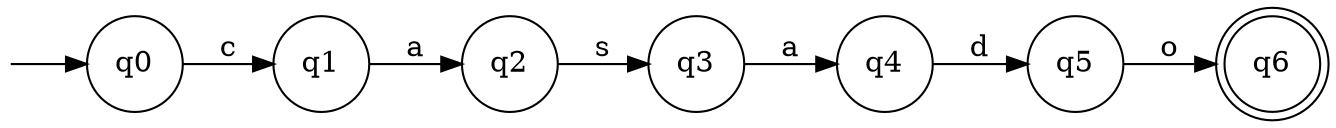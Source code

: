strict digraph {
 rankdir=LR;

node [shape = none, label = "", width = 0, height = 0]; qd;
node [label="\N", width = 0.5, height = 0.5];
node [shape = doublecircle]; 
q6;

node [shape = circle];
qd -> q0
q2 -> q3[label="s"]
q3 -> q4[label="a"]
q4 -> q5[label="d"]
q5 -> q6[label="o"]
q0 -> q1[label="c"]
q1 -> q2[label="a"]
}
